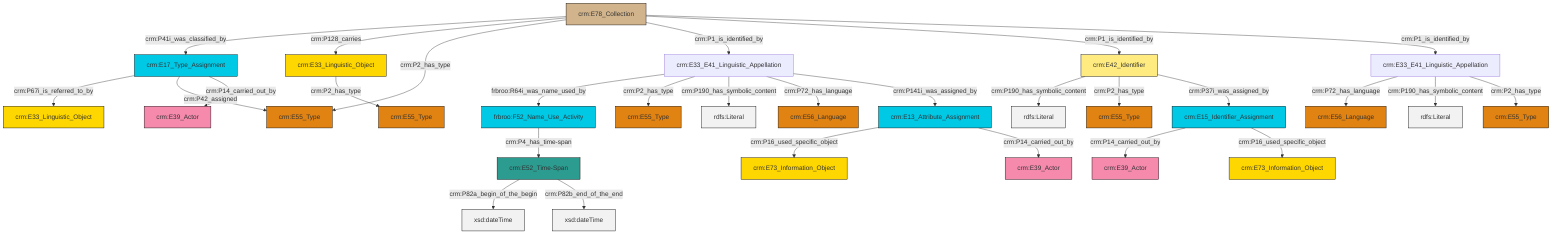 graph TD
classDef Literal fill:#f2f2f2,stroke:#000000;
classDef CRM_Entity fill:#FFFFFF,stroke:#000000;
classDef Temporal_Entity fill:#00C9E6, stroke:#000000;
classDef Type fill:#E18312, stroke:#000000;
classDef Time-Span fill:#2C9C91, stroke:#000000;
classDef Appellation fill:#FFEB7F, stroke:#000000;
classDef Place fill:#008836, stroke:#000000;
classDef Persistent_Item fill:#B266B2, stroke:#000000;
classDef Conceptual_Object fill:#FFD700, stroke:#000000;
classDef Physical_Thing fill:#D2B48C, stroke:#000000;
classDef Actor fill:#f58aad, stroke:#000000;
classDef PC_Classes fill:#4ce600, stroke:#000000;
classDef Multi fill:#cccccc,stroke:#000000;

4["crm:E33_E41_Linguistic_Appellation"]:::Default -->|crm:P72_has_language| 5["crm:E56_Language"]:::Type
6["crm:E78_Collection"]:::Physical_Thing -->|crm:P41i_was_classified_by| 7["crm:E17_Type_Assignment"]:::Temporal_Entity
8["crm:E33_E41_Linguistic_Appellation"]:::Default -->|frbroo:R64i_was_name_used_by| 9["frbroo:F52_Name_Use_Activity"]:::Temporal_Entity
10["crm:E15_Identifier_Assignment"]:::Temporal_Entity -->|crm:P14_carried_out_by| 11["crm:E39_Actor"]:::Actor
7["crm:E17_Type_Assignment"]:::Temporal_Entity -->|crm:P67i_is_referred_to_by| 15["crm:E33_Linguistic_Object"]:::Conceptual_Object
6["crm:E78_Collection"]:::Physical_Thing -->|crm:P128_carries| 18["crm:E33_Linguistic_Object"]:::Conceptual_Object
7["crm:E17_Type_Assignment"]:::Temporal_Entity -->|crm:P42_assigned| 16["crm:E55_Type"]:::Type
8["crm:E33_E41_Linguistic_Appellation"]:::Default -->|crm:P2_has_type| 19["crm:E55_Type"]:::Type
18["crm:E33_Linguistic_Object"]:::Conceptual_Object -->|crm:P2_has_type| 20["crm:E55_Type"]:::Type
7["crm:E17_Type_Assignment"]:::Temporal_Entity -->|crm:P14_carried_out_by| 0["crm:E39_Actor"]:::Actor
25["crm:E13_Attribute_Assignment"]:::Temporal_Entity -->|crm:P16_used_specific_object| 26["crm:E73_Information_Object"]:::Conceptual_Object
27["crm:E42_Identifier"]:::Appellation -->|crm:P190_has_symbolic_content| 28[rdfs:Literal]:::Literal
6["crm:E78_Collection"]:::Physical_Thing -->|crm:P2_has_type| 16["crm:E55_Type"]:::Type
6["crm:E78_Collection"]:::Physical_Thing -->|crm:P1_is_identified_by| 8["crm:E33_E41_Linguistic_Appellation"]:::Default
8["crm:E33_E41_Linguistic_Appellation"]:::Default -->|crm:P190_has_symbolic_content| 35[rdfs:Literal]:::Literal
37["crm:E52_Time-Span"]:::Time-Span -->|crm:P82a_begin_of_the_begin| 38[xsd:dateTime]:::Literal
27["crm:E42_Identifier"]:::Appellation -->|crm:P2_has_type| 30["crm:E55_Type"]:::Type
27["crm:E42_Identifier"]:::Appellation -->|crm:P37i_was_assigned_by| 10["crm:E15_Identifier_Assignment"]:::Temporal_Entity
6["crm:E78_Collection"]:::Physical_Thing -->|crm:P1_is_identified_by| 27["crm:E42_Identifier"]:::Appellation
8["crm:E33_E41_Linguistic_Appellation"]:::Default -->|crm:P72_has_language| 39["crm:E56_Language"]:::Type
37["crm:E52_Time-Span"]:::Time-Span -->|crm:P82b_end_of_the_end| 40[xsd:dateTime]:::Literal
6["crm:E78_Collection"]:::Physical_Thing -->|crm:P1_is_identified_by| 4["crm:E33_E41_Linguistic_Appellation"]:::Default
4["crm:E33_E41_Linguistic_Appellation"]:::Default -->|crm:P190_has_symbolic_content| 47[rdfs:Literal]:::Literal
4["crm:E33_E41_Linguistic_Appellation"]:::Default -->|crm:P2_has_type| 13["crm:E55_Type"]:::Type
8["crm:E33_E41_Linguistic_Appellation"]:::Default -->|crm:P141i_was_assigned_by| 25["crm:E13_Attribute_Assignment"]:::Temporal_Entity
25["crm:E13_Attribute_Assignment"]:::Temporal_Entity -->|crm:P14_carried_out_by| 2["crm:E39_Actor"]:::Actor
10["crm:E15_Identifier_Assignment"]:::Temporal_Entity -->|crm:P16_used_specific_object| 44["crm:E73_Information_Object"]:::Conceptual_Object
9["frbroo:F52_Name_Use_Activity"]:::Temporal_Entity -->|crm:P4_has_time-span| 37["crm:E52_Time-Span"]:::Time-Span